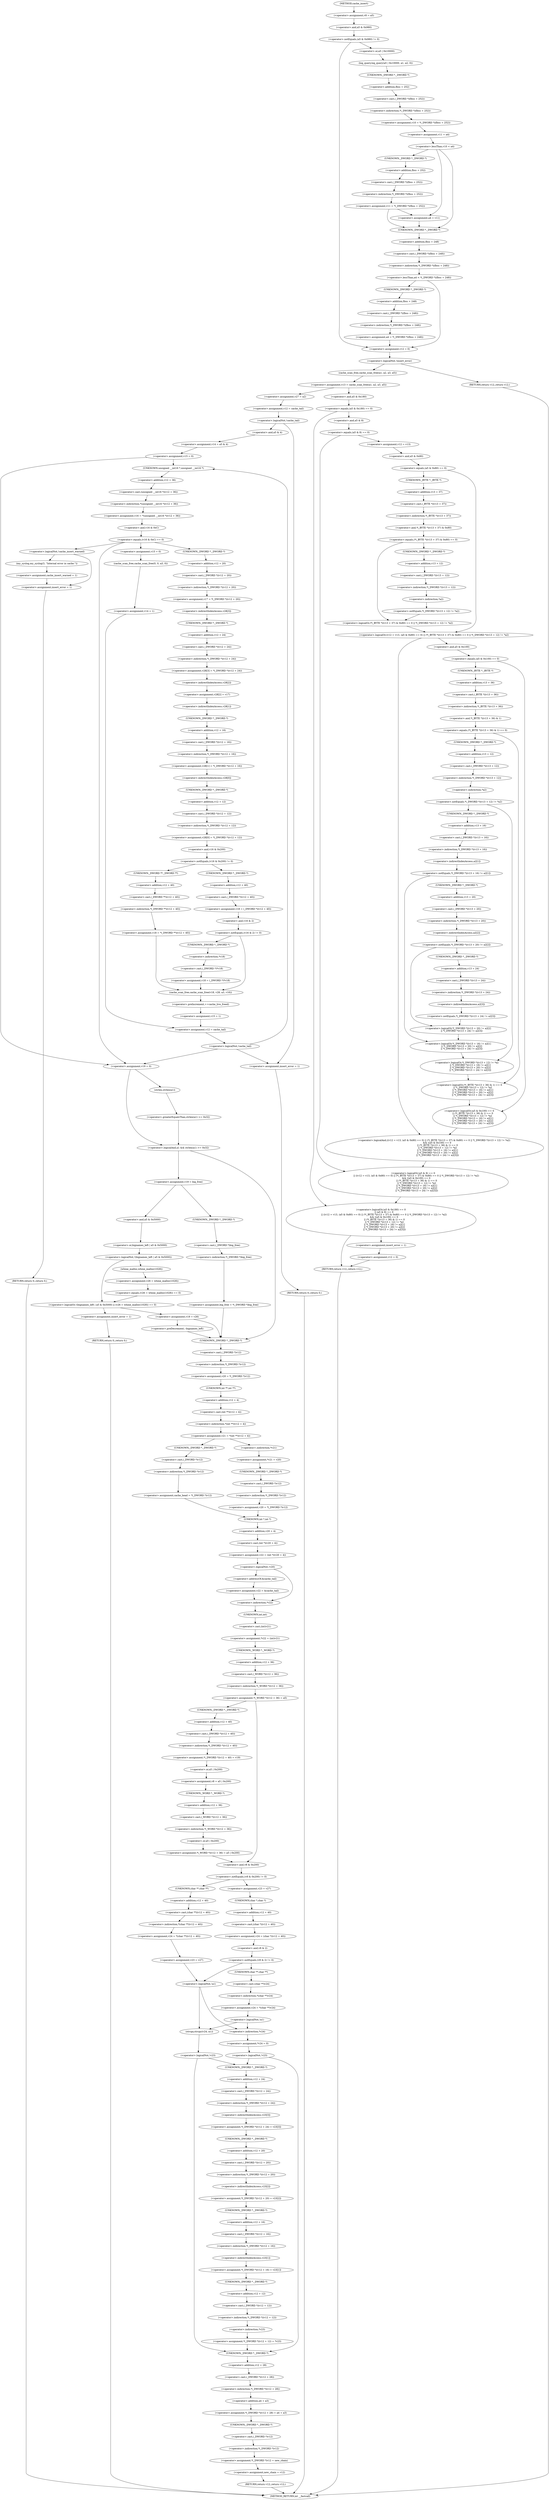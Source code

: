digraph cache_insert {  
"1000146" [label = "(<operator>.assignment,v8 = a5)" ]
"1000150" [label = "(<operator>.notEquals,(a5 & 0x980) != 0)" ]
"1000151" [label = "(<operator>.and,a5 & 0x980)" ]
"1000156" [label = "(log_query,log_query(a5 | 0x10000, a1, a2, 0))" ]
"1000157" [label = "(<operator>.or,a5 | 0x10000)" ]
"1000163" [label = "(<operator>.assignment,v10 = *(_DWORD *)(fbss + 252))" ]
"1000165" [label = "(<operator>.indirection,*(_DWORD *)(fbss + 252))" ]
"1000166" [label = "(<operator>.cast,(_DWORD *)(fbss + 252))" ]
"1000167" [label = "(UNKNOWN,_DWORD *,_DWORD *)" ]
"1000168" [label = "(<operator>.addition,fbss + 252)" ]
"1000171" [label = "(<operator>.assignment,v11 = a4)" ]
"1000175" [label = "(<operator>.lessThan,v10 < a4)" ]
"1000178" [label = "(<operator>.assignment,v11 = *(_DWORD *)(fbss + 252))" ]
"1000180" [label = "(<operator>.indirection,*(_DWORD *)(fbss + 252))" ]
"1000181" [label = "(<operator>.cast,(_DWORD *)(fbss + 252))" ]
"1000182" [label = "(UNKNOWN,_DWORD *,_DWORD *)" ]
"1000183" [label = "(<operator>.addition,fbss + 252)" ]
"1000188" [label = "(<operator>.assignment,a4 = v11)" ]
"1000192" [label = "(<operator>.lessThan,a4 < *(_DWORD *)(fbss + 248))" ]
"1000194" [label = "(<operator>.indirection,*(_DWORD *)(fbss + 248))" ]
"1000195" [label = "(<operator>.cast,(_DWORD *)(fbss + 248))" ]
"1000196" [label = "(UNKNOWN,_DWORD *,_DWORD *)" ]
"1000197" [label = "(<operator>.addition,fbss + 248)" ]
"1000200" [label = "(<operator>.assignment,a4 = *(_DWORD *)(fbss + 248))" ]
"1000202" [label = "(<operator>.indirection,*(_DWORD *)(fbss + 248))" ]
"1000203" [label = "(<operator>.cast,(_DWORD *)(fbss + 248))" ]
"1000204" [label = "(UNKNOWN,_DWORD *,_DWORD *)" ]
"1000205" [label = "(<operator>.addition,fbss + 248)" ]
"1000208" [label = "(<operator>.assignment,v12 = 0)" ]
"1000212" [label = "(<operator>.logicalNot,!insert_error)" ]
"1000215" [label = "(<operator>.assignment,v13 = cache_scan_free(a1, a2, a3, a5))" ]
"1000217" [label = "(cache_scan_free,cache_scan_free(a1, a2, a3, a5))" ]
"1000226" [label = "(<operator>.logicalOr,(a5 & 0x180) == 0\n        || (a5 & 8) == 0\n        || ((v12 = v13, (a5 & 0x80) == 0) || (*(_BYTE *)(v13 + 37) & 0x80) == 0 || *(_DWORD *)(v13 + 12) != *a2)\n        && ((a5 & 0x100) == 0\n         || (*(_BYTE *)(v13 + 36) & 1) == 0\n         || *(_DWORD *)(v13 + 12) != *a2\n         || *(_DWORD *)(v13 + 16) != a2[1]\n         || *(_DWORD *)(v13 + 20) != a2[2]\n         || *(_DWORD *)(v13 + 24) != a2[3]))" ]
"1000227" [label = "(<operator>.equals,(a5 & 0x180) == 0)" ]
"1000228" [label = "(<operator>.and,a5 & 0x180)" ]
"1000232" [label = "(<operator>.logicalOr,(a5 & 8) == 0\n        || ((v12 = v13, (a5 & 0x80) == 0) || (*(_BYTE *)(v13 + 37) & 0x80) == 0 || *(_DWORD *)(v13 + 12) != *a2)\n        && ((a5 & 0x100) == 0\n         || (*(_BYTE *)(v13 + 36) & 1) == 0\n         || *(_DWORD *)(v13 + 12) != *a2\n         || *(_DWORD *)(v13 + 16) != a2[1]\n         || *(_DWORD *)(v13 + 20) != a2[2]\n         || *(_DWORD *)(v13 + 24) != a2[3]))" ]
"1000233" [label = "(<operator>.equals,(a5 & 8) == 0)" ]
"1000234" [label = "(<operator>.and,a5 & 8)" ]
"1000238" [label = "(<operator>.logicalAnd,((v12 = v13, (a5 & 0x80) == 0) || (*(_BYTE *)(v13 + 37) & 0x80) == 0 || *(_DWORD *)(v13 + 12) != *a2)\n        && ((a5 & 0x100) == 0\n         || (*(_BYTE *)(v13 + 36) & 1) == 0\n         || *(_DWORD *)(v13 + 12) != *a2\n         || *(_DWORD *)(v13 + 16) != a2[1]\n         || *(_DWORD *)(v13 + 20) != a2[2]\n         || *(_DWORD *)(v13 + 24) != a2[3]))" ]
"1000239" [label = "(<operator>.logicalOr,(v12 = v13, (a5 & 0x80) == 0) || (*(_BYTE *)(v13 + 37) & 0x80) == 0 || *(_DWORD *)(v13 + 12) != *a2)" ]
"1000241" [label = "(<operator>.assignment,v12 = v13)" ]
"1000244" [label = "(<operator>.equals,(a5 & 0x80) == 0)" ]
"1000245" [label = "(<operator>.and,a5 & 0x80)" ]
"1000249" [label = "(<operator>.logicalOr,(*(_BYTE *)(v13 + 37) & 0x80) == 0 || *(_DWORD *)(v13 + 12) != *a2)" ]
"1000250" [label = "(<operator>.equals,(*(_BYTE *)(v13 + 37) & 0x80) == 0)" ]
"1000251" [label = "(<operator>.and,*(_BYTE *)(v13 + 37) & 0x80)" ]
"1000252" [label = "(<operator>.indirection,*(_BYTE *)(v13 + 37))" ]
"1000253" [label = "(<operator>.cast,(_BYTE *)(v13 + 37))" ]
"1000254" [label = "(UNKNOWN,_BYTE *,_BYTE *)" ]
"1000255" [label = "(<operator>.addition,v13 + 37)" ]
"1000260" [label = "(<operator>.notEquals,*(_DWORD *)(v13 + 12) != *a2)" ]
"1000261" [label = "(<operator>.indirection,*(_DWORD *)(v13 + 12))" ]
"1000262" [label = "(<operator>.cast,(_DWORD *)(v13 + 12))" ]
"1000263" [label = "(UNKNOWN,_DWORD *,_DWORD *)" ]
"1000264" [label = "(<operator>.addition,v13 + 12)" ]
"1000267" [label = "(<operator>.indirection,*a2)" ]
"1000269" [label = "(<operator>.logicalOr,(a5 & 0x100) == 0\n         || (*(_BYTE *)(v13 + 36) & 1) == 0\n         || *(_DWORD *)(v13 + 12) != *a2\n         || *(_DWORD *)(v13 + 16) != a2[1]\n         || *(_DWORD *)(v13 + 20) != a2[2]\n         || *(_DWORD *)(v13 + 24) != a2[3])" ]
"1000270" [label = "(<operator>.equals,(a5 & 0x100) == 0)" ]
"1000271" [label = "(<operator>.and,a5 & 0x100)" ]
"1000275" [label = "(<operator>.logicalOr,(*(_BYTE *)(v13 + 36) & 1) == 0\n         || *(_DWORD *)(v13 + 12) != *a2\n         || *(_DWORD *)(v13 + 16) != a2[1]\n         || *(_DWORD *)(v13 + 20) != a2[2]\n         || *(_DWORD *)(v13 + 24) != a2[3])" ]
"1000276" [label = "(<operator>.equals,(*(_BYTE *)(v13 + 36) & 1) == 0)" ]
"1000277" [label = "(<operator>.and,*(_BYTE *)(v13 + 36) & 1)" ]
"1000278" [label = "(<operator>.indirection,*(_BYTE *)(v13 + 36))" ]
"1000279" [label = "(<operator>.cast,(_BYTE *)(v13 + 36))" ]
"1000280" [label = "(UNKNOWN,_BYTE *,_BYTE *)" ]
"1000281" [label = "(<operator>.addition,v13 + 36)" ]
"1000286" [label = "(<operator>.logicalOr,*(_DWORD *)(v13 + 12) != *a2\n         || *(_DWORD *)(v13 + 16) != a2[1]\n         || *(_DWORD *)(v13 + 20) != a2[2]\n         || *(_DWORD *)(v13 + 24) != a2[3])" ]
"1000287" [label = "(<operator>.notEquals,*(_DWORD *)(v13 + 12) != *a2)" ]
"1000288" [label = "(<operator>.indirection,*(_DWORD *)(v13 + 12))" ]
"1000289" [label = "(<operator>.cast,(_DWORD *)(v13 + 12))" ]
"1000290" [label = "(UNKNOWN,_DWORD *,_DWORD *)" ]
"1000291" [label = "(<operator>.addition,v13 + 12)" ]
"1000294" [label = "(<operator>.indirection,*a2)" ]
"1000296" [label = "(<operator>.logicalOr,*(_DWORD *)(v13 + 16) != a2[1]\n         || *(_DWORD *)(v13 + 20) != a2[2]\n         || *(_DWORD *)(v13 + 24) != a2[3])" ]
"1000297" [label = "(<operator>.notEquals,*(_DWORD *)(v13 + 16) != a2[1])" ]
"1000298" [label = "(<operator>.indirection,*(_DWORD *)(v13 + 16))" ]
"1000299" [label = "(<operator>.cast,(_DWORD *)(v13 + 16))" ]
"1000300" [label = "(UNKNOWN,_DWORD *,_DWORD *)" ]
"1000301" [label = "(<operator>.addition,v13 + 16)" ]
"1000304" [label = "(<operator>.indirectIndexAccess,a2[1])" ]
"1000307" [label = "(<operator>.logicalOr,*(_DWORD *)(v13 + 20) != a2[2]\n         || *(_DWORD *)(v13 + 24) != a2[3])" ]
"1000308" [label = "(<operator>.notEquals,*(_DWORD *)(v13 + 20) != a2[2])" ]
"1000309" [label = "(<operator>.indirection,*(_DWORD *)(v13 + 20))" ]
"1000310" [label = "(<operator>.cast,(_DWORD *)(v13 + 20))" ]
"1000311" [label = "(UNKNOWN,_DWORD *,_DWORD *)" ]
"1000312" [label = "(<operator>.addition,v13 + 20)" ]
"1000315" [label = "(<operator>.indirectIndexAccess,a2[2])" ]
"1000318" [label = "(<operator>.notEquals,*(_DWORD *)(v13 + 24) != a2[3])" ]
"1000319" [label = "(<operator>.indirection,*(_DWORD *)(v13 + 24))" ]
"1000320" [label = "(<operator>.cast,(_DWORD *)(v13 + 24))" ]
"1000321" [label = "(UNKNOWN,_DWORD *,_DWORD *)" ]
"1000322" [label = "(<operator>.addition,v13 + 24)" ]
"1000325" [label = "(<operator>.indirectIndexAccess,a2[3])" ]
"1000329" [label = "(<operator>.assignment,insert_error = 1)" ]
"1000332" [label = "(<operator>.assignment,v12 = 0)" ]
"1000335" [label = "(RETURN,return v12;,return v12;)" ]
"1000337" [label = "(<operator>.assignment,v27 = a2)" ]
"1000340" [label = "(<operator>.assignment,v12 = cache_tail)" ]
"1000344" [label = "(<operator>.logicalNot,!cache_tail)" ]
"1000348" [label = "(<operator>.assignment,insert_error = 1)" ]
"1000351" [label = "(RETURN,return 0;,return 0;)" ]
"1000353" [label = "(<operator>.assignment,v14 = a5 & 4)" ]
"1000355" [label = "(<operator>.and,a5 & 4)" ]
"1000358" [label = "(<operator>.assignment,v15 = 0)" ]
"1000364" [label = "(<operator>.assignment,v16 = *(unsigned __int16 *)(v12 + 36))" ]
"1000366" [label = "(<operator>.indirection,*(unsigned __int16 *)(v12 + 36))" ]
"1000367" [label = "(<operator>.cast,(unsigned __int16 *)(v12 + 36))" ]
"1000368" [label = "(UNKNOWN,unsigned __int16 *,unsigned __int16 *)" ]
"1000369" [label = "(<operator>.addition,v12 + 36)" ]
"1000373" [label = "(<operator>.equals,(v16 & 0xC) == 0)" ]
"1000374" [label = "(<operator>.and,v16 & 0xC)" ]
"1000383" [label = "(<operator>.logicalNot,!cache_insert_warned)" ]
"1000386" [label = "(my_syslog,my_syslog(3, \"Internal error in cache.\"))" ]
"1000389" [label = "(<operator>.assignment,cache_insert_warned = 1)" ]
"1000392" [label = "(<operator>.assignment,insert_error = 1)" ]
"1000395" [label = "(RETURN,return 0;,return 0;)" ]
"1000400" [label = "(<operator>.assignment,v17 = *(_DWORD *)(v12 + 20))" ]
"1000402" [label = "(<operator>.indirection,*(_DWORD *)(v12 + 20))" ]
"1000403" [label = "(<operator>.cast,(_DWORD *)(v12 + 20))" ]
"1000404" [label = "(UNKNOWN,_DWORD *,_DWORD *)" ]
"1000405" [label = "(<operator>.addition,v12 + 20)" ]
"1000408" [label = "(<operator>.assignment,v28[3] = *(_DWORD *)(v12 + 24))" ]
"1000409" [label = "(<operator>.indirectIndexAccess,v28[3])" ]
"1000412" [label = "(<operator>.indirection,*(_DWORD *)(v12 + 24))" ]
"1000413" [label = "(<operator>.cast,(_DWORD *)(v12 + 24))" ]
"1000414" [label = "(UNKNOWN,_DWORD *,_DWORD *)" ]
"1000415" [label = "(<operator>.addition,v12 + 24)" ]
"1000418" [label = "(<operator>.assignment,v28[2] = v17)" ]
"1000419" [label = "(<operator>.indirectIndexAccess,v28[2])" ]
"1000423" [label = "(<operator>.assignment,v28[1] = *(_DWORD *)(v12 + 16))" ]
"1000424" [label = "(<operator>.indirectIndexAccess,v28[1])" ]
"1000427" [label = "(<operator>.indirection,*(_DWORD *)(v12 + 16))" ]
"1000428" [label = "(<operator>.cast,(_DWORD *)(v12 + 16))" ]
"1000429" [label = "(UNKNOWN,_DWORD *,_DWORD *)" ]
"1000430" [label = "(<operator>.addition,v12 + 16)" ]
"1000433" [label = "(<operator>.assignment,v28[0] = *(_DWORD *)(v12 + 12))" ]
"1000434" [label = "(<operator>.indirectIndexAccess,v28[0])" ]
"1000437" [label = "(<operator>.indirection,*(_DWORD *)(v12 + 12))" ]
"1000438" [label = "(<operator>.cast,(_DWORD *)(v12 + 12))" ]
"1000439" [label = "(UNKNOWN,_DWORD *,_DWORD *)" ]
"1000440" [label = "(<operator>.addition,v12 + 12)" ]
"1000444" [label = "(<operator>.notEquals,(v16 & 0x200) != 0)" ]
"1000445" [label = "(<operator>.and,v16 & 0x200)" ]
"1000450" [label = "(<operator>.assignment,v18 = *(_DWORD **)(v12 + 40))" ]
"1000452" [label = "(<operator>.indirection,*(_DWORD **)(v12 + 40))" ]
"1000453" [label = "(<operator>.cast,(_DWORD **)(v12 + 40))" ]
"1000454" [label = "(UNKNOWN,_DWORD **,_DWORD **)" ]
"1000455" [label = "(<operator>.addition,v12 + 40)" ]
"1000460" [label = "(<operator>.assignment,v18 = (_DWORD *)(v12 + 40))" ]
"1000462" [label = "(<operator>.cast,(_DWORD *)(v12 + 40))" ]
"1000463" [label = "(UNKNOWN,_DWORD *,_DWORD *)" ]
"1000464" [label = "(<operator>.addition,v12 + 40)" ]
"1000468" [label = "(<operator>.notEquals,(v16 & 2) != 0)" ]
"1000469" [label = "(<operator>.and,v16 & 2)" ]
"1000473" [label = "(<operator>.assignment,v18 = (_DWORD *)*v18)" ]
"1000475" [label = "(<operator>.cast,(_DWORD *)*v18)" ]
"1000476" [label = "(UNKNOWN,_DWORD *,_DWORD *)" ]
"1000477" [label = "(<operator>.indirection,*v18)" ]
"1000479" [label = "(cache_scan_free,cache_scan_free(v18, v28, a3, v16))" ]
"1000484" [label = "(<operator>.preIncrement,++cache_live_freed)" ]
"1000486" [label = "(<operator>.assignment,v15 = 1)" ]
"1000491" [label = "(<operator>.assignment,v15 = 0)" ]
"1000494" [label = "(cache_scan_free,cache_scan_free(0, 0, a3, 0))" ]
"1000499" [label = "(<operator>.assignment,v14 = 1)" ]
"1000502" [label = "(<operator>.assignment,v12 = cache_tail)" ]
"1000506" [label = "(<operator>.logicalNot,!cache_tail)" ]
"1000509" [label = "(<operator>.assignment,v19 = 0)" ]
"1000513" [label = "(<operator>.logicalAnd,a1 && strlen(a1) >= 0x32)" ]
"1000515" [label = "(<operator>.greaterEqualsThan,strlen(a1) >= 0x32)" ]
"1000516" [label = "(strlen,strlen(a1))" ]
"1000520" [label = "(<operator>.assignment,v19 = big_free)" ]
"1000526" [label = "(<operator>.assignment,big_free = *(_DWORD *)big_free)" ]
"1000528" [label = "(<operator>.indirection,*(_DWORD *)big_free)" ]
"1000529" [label = "(<operator>.cast,(_DWORD *)big_free)" ]
"1000530" [label = "(UNKNOWN,_DWORD *,_DWORD *)" ]
"1000535" [label = "(<operator>.logicalOr,!(bignames_left | a5 & 0x5000) || (v26 = whine_malloc(1028)) == 0)" ]
"1000536" [label = "(<operator>.logicalNot,!(bignames_left | a5 & 0x5000))" ]
"1000537" [label = "(<operator>.or,bignames_left | a5 & 0x5000)" ]
"1000539" [label = "(<operator>.and,a5 & 0x5000)" ]
"1000542" [label = "(<operator>.equals,(v26 = whine_malloc(1028)) == 0)" ]
"1000543" [label = "(<operator>.assignment,v26 = whine_malloc(1028))" ]
"1000545" [label = "(whine_malloc,whine_malloc(1028))" ]
"1000549" [label = "(<operator>.assignment,insert_error = 1)" ]
"1000552" [label = "(RETURN,return 0;,return 0;)" ]
"1000554" [label = "(<operator>.assignment,v19 = v26)" ]
"1000559" [label = "(<operator>.preDecrement,--bignames_left)" ]
"1000561" [label = "(<operator>.assignment,v20 = *(_DWORD *)v12)" ]
"1000563" [label = "(<operator>.indirection,*(_DWORD *)v12)" ]
"1000564" [label = "(<operator>.cast,(_DWORD *)v12)" ]
"1000565" [label = "(UNKNOWN,_DWORD *,_DWORD *)" ]
"1000567" [label = "(<operator>.assignment,v21 = *(int **)(v12 + 4))" ]
"1000569" [label = "(<operator>.indirection,*(int **)(v12 + 4))" ]
"1000570" [label = "(<operator>.cast,(int **)(v12 + 4))" ]
"1000571" [label = "(UNKNOWN,int **,int **)" ]
"1000572" [label = "(<operator>.addition,v12 + 4)" ]
"1000578" [label = "(<operator>.assignment,*v21 = v20)" ]
"1000579" [label = "(<operator>.indirection,*v21)" ]
"1000582" [label = "(<operator>.assignment,v20 = *(_DWORD *)v12)" ]
"1000584" [label = "(<operator>.indirection,*(_DWORD *)v12)" ]
"1000585" [label = "(<operator>.cast,(_DWORD *)v12)" ]
"1000586" [label = "(UNKNOWN,_DWORD *,_DWORD *)" ]
"1000590" [label = "(<operator>.assignment,cache_head = *(_DWORD *)v12)" ]
"1000592" [label = "(<operator>.indirection,*(_DWORD *)v12)" ]
"1000593" [label = "(<operator>.cast,(_DWORD *)v12)" ]
"1000594" [label = "(UNKNOWN,_DWORD *,_DWORD *)" ]
"1000596" [label = "(<operator>.assignment,v22 = (int *)(v20 + 4))" ]
"1000598" [label = "(<operator>.cast,(int *)(v20 + 4))" ]
"1000599" [label = "(UNKNOWN,int *,int *)" ]
"1000600" [label = "(<operator>.addition,v20 + 4)" ]
"1000604" [label = "(<operator>.logicalNot,!v20)" ]
"1000606" [label = "(<operator>.assignment,v22 = &cache_tail)" ]
"1000608" [label = "(<operator>.addressOf,&cache_tail)" ]
"1000610" [label = "(<operator>.assignment,*v22 = (int)v21)" ]
"1000611" [label = "(<operator>.indirection,*v22)" ]
"1000613" [label = "(<operator>.cast,(int)v21)" ]
"1000614" [label = "(UNKNOWN,int,int)" ]
"1000616" [label = "(<operator>.assignment,*(_WORD *)(v12 + 36) = a5)" ]
"1000617" [label = "(<operator>.indirection,*(_WORD *)(v12 + 36))" ]
"1000618" [label = "(<operator>.cast,(_WORD *)(v12 + 36))" ]
"1000619" [label = "(UNKNOWN,_WORD *,_WORD *)" ]
"1000620" [label = "(<operator>.addition,v12 + 36)" ]
"1000627" [label = "(<operator>.assignment,*(_DWORD *)(v12 + 40) = v19)" ]
"1000628" [label = "(<operator>.indirection,*(_DWORD *)(v12 + 40))" ]
"1000629" [label = "(<operator>.cast,(_DWORD *)(v12 + 40))" ]
"1000630" [label = "(UNKNOWN,_DWORD *,_DWORD *)" ]
"1000631" [label = "(<operator>.addition,v12 + 40)" ]
"1000635" [label = "(<operator>.assignment,v8 = a5 | 0x200)" ]
"1000637" [label = "(<operator>.or,a5 | 0x200)" ]
"1000640" [label = "(<operator>.assignment,*(_WORD *)(v12 + 36) = a5 | 0x200)" ]
"1000641" [label = "(<operator>.indirection,*(_WORD *)(v12 + 36))" ]
"1000642" [label = "(<operator>.cast,(_WORD *)(v12 + 36))" ]
"1000643" [label = "(UNKNOWN,_WORD *,_WORD *)" ]
"1000644" [label = "(<operator>.addition,v12 + 36)" ]
"1000647" [label = "(<operator>.or,a5 | 0x200)" ]
"1000651" [label = "(<operator>.notEquals,(v8 & 0x200) != 0)" ]
"1000652" [label = "(<operator>.and,v8 & 0x200)" ]
"1000657" [label = "(<operator>.assignment,v24 = *(char **)(v12 + 40))" ]
"1000659" [label = "(<operator>.indirection,*(char **)(v12 + 40))" ]
"1000660" [label = "(<operator>.cast,(char **)(v12 + 40))" ]
"1000661" [label = "(UNKNOWN,char **,char **)" ]
"1000662" [label = "(<operator>.addition,v12 + 40)" ]
"1000665" [label = "(<operator>.assignment,v23 = v27)" ]
"1000670" [label = "(<operator>.assignment,v23 = v27)" ]
"1000673" [label = "(<operator>.assignment,v24 = (char *)(v12 + 40))" ]
"1000675" [label = "(<operator>.cast,(char *)(v12 + 40))" ]
"1000676" [label = "(UNKNOWN,char *,char *)" ]
"1000677" [label = "(<operator>.addition,v12 + 40)" ]
"1000681" [label = "(<operator>.notEquals,(v8 & 2) != 0)" ]
"1000682" [label = "(<operator>.and,v8 & 2)" ]
"1000687" [label = "(<operator>.assignment,v24 = *(char **)v24)" ]
"1000689" [label = "(<operator>.indirection,*(char **)v24)" ]
"1000690" [label = "(<operator>.cast,(char **)v24)" ]
"1000691" [label = "(UNKNOWN,char **,char **)" ]
"1000694" [label = "(<operator>.logicalNot,!a1)" ]
"1000698" [label = "(<operator>.assignment,*v24 = 0)" ]
"1000699" [label = "(<operator>.indirection,*v24)" ]
"1000703" [label = "(<operator>.logicalNot,!v23)" ]
"1000707" [label = "(<operator>.assignment,*(_DWORD *)(v12 + 28) = a4 + a3)" ]
"1000708" [label = "(<operator>.indirection,*(_DWORD *)(v12 + 28))" ]
"1000709" [label = "(<operator>.cast,(_DWORD *)(v12 + 28))" ]
"1000710" [label = "(UNKNOWN,_DWORD *,_DWORD *)" ]
"1000711" [label = "(<operator>.addition,v12 + 28)" ]
"1000714" [label = "(<operator>.addition,a4 + a3)" ]
"1000717" [label = "(<operator>.assignment,*(_DWORD *)v12 = new_chain)" ]
"1000718" [label = "(<operator>.indirection,*(_DWORD *)v12)" ]
"1000719" [label = "(<operator>.cast,(_DWORD *)v12)" ]
"1000720" [label = "(UNKNOWN,_DWORD *,_DWORD *)" ]
"1000723" [label = "(<operator>.assignment,new_chain = v12)" ]
"1000726" [label = "(RETURN,return v12;,return v12;)" ]
"1000729" [label = "(<operator>.assignment,*(_DWORD *)(v12 + 24) = v23[3])" ]
"1000730" [label = "(<operator>.indirection,*(_DWORD *)(v12 + 24))" ]
"1000731" [label = "(<operator>.cast,(_DWORD *)(v12 + 24))" ]
"1000732" [label = "(UNKNOWN,_DWORD *,_DWORD *)" ]
"1000733" [label = "(<operator>.addition,v12 + 24)" ]
"1000736" [label = "(<operator>.indirectIndexAccess,v23[3])" ]
"1000739" [label = "(<operator>.assignment,*(_DWORD *)(v12 + 20) = v23[2])" ]
"1000740" [label = "(<operator>.indirection,*(_DWORD *)(v12 + 20))" ]
"1000741" [label = "(<operator>.cast,(_DWORD *)(v12 + 20))" ]
"1000742" [label = "(UNKNOWN,_DWORD *,_DWORD *)" ]
"1000743" [label = "(<operator>.addition,v12 + 20)" ]
"1000746" [label = "(<operator>.indirectIndexAccess,v23[2])" ]
"1000749" [label = "(<operator>.assignment,*(_DWORD *)(v12 + 16) = v23[1])" ]
"1000750" [label = "(<operator>.indirection,*(_DWORD *)(v12 + 16))" ]
"1000751" [label = "(<operator>.cast,(_DWORD *)(v12 + 16))" ]
"1000752" [label = "(UNKNOWN,_DWORD *,_DWORD *)" ]
"1000753" [label = "(<operator>.addition,v12 + 16)" ]
"1000756" [label = "(<operator>.indirectIndexAccess,v23[1])" ]
"1000759" [label = "(<operator>.assignment,*(_DWORD *)(v12 + 12) = *v23)" ]
"1000760" [label = "(<operator>.indirection,*(_DWORD *)(v12 + 12))" ]
"1000761" [label = "(<operator>.cast,(_DWORD *)(v12 + 12))" ]
"1000762" [label = "(UNKNOWN,_DWORD *,_DWORD *)" ]
"1000763" [label = "(<operator>.addition,v12 + 12)" ]
"1000766" [label = "(<operator>.indirection,*v23)" ]
"1000770" [label = "(strcpy,strcpy(v24, a1))" ]
"1000774" [label = "(<operator>.logicalNot,!v23)" ]
"1000779" [label = "(<operator>.logicalNot,!a1)" ]
"1000783" [label = "(RETURN,return v12;,return v12;)" ]
"1000120" [label = "(METHOD,cache_insert)" ]
"1000785" [label = "(METHOD_RETURN,int __fastcall)" ]
  "1000146" -> "1000151" 
  "1000150" -> "1000157" 
  "1000150" -> "1000208" 
  "1000151" -> "1000150" 
  "1000156" -> "1000167" 
  "1000157" -> "1000156" 
  "1000163" -> "1000171" 
  "1000165" -> "1000163" 
  "1000166" -> "1000165" 
  "1000167" -> "1000168" 
  "1000168" -> "1000166" 
  "1000171" -> "1000175" 
  "1000175" -> "1000182" 
  "1000175" -> "1000188" 
  "1000175" -> "1000196" 
  "1000178" -> "1000188" 
  "1000178" -> "1000196" 
  "1000180" -> "1000178" 
  "1000181" -> "1000180" 
  "1000182" -> "1000183" 
  "1000183" -> "1000181" 
  "1000188" -> "1000196" 
  "1000192" -> "1000204" 
  "1000192" -> "1000208" 
  "1000194" -> "1000192" 
  "1000195" -> "1000194" 
  "1000196" -> "1000197" 
  "1000197" -> "1000195" 
  "1000200" -> "1000208" 
  "1000202" -> "1000200" 
  "1000203" -> "1000202" 
  "1000204" -> "1000205" 
  "1000205" -> "1000203" 
  "1000208" -> "1000212" 
  "1000212" -> "1000217" 
  "1000212" -> "1000783" 
  "1000215" -> "1000228" 
  "1000215" -> "1000337" 
  "1000217" -> "1000215" 
  "1000226" -> "1000329" 
  "1000226" -> "1000335" 
  "1000227" -> "1000226" 
  "1000227" -> "1000234" 
  "1000228" -> "1000227" 
  "1000232" -> "1000226" 
  "1000233" -> "1000232" 
  "1000233" -> "1000241" 
  "1000234" -> "1000233" 
  "1000238" -> "1000232" 
  "1000239" -> "1000238" 
  "1000239" -> "1000271" 
  "1000241" -> "1000245" 
  "1000244" -> "1000254" 
  "1000244" -> "1000239" 
  "1000245" -> "1000244" 
  "1000249" -> "1000239" 
  "1000250" -> "1000263" 
  "1000250" -> "1000249" 
  "1000251" -> "1000250" 
  "1000252" -> "1000251" 
  "1000253" -> "1000252" 
  "1000254" -> "1000255" 
  "1000255" -> "1000253" 
  "1000260" -> "1000249" 
  "1000261" -> "1000267" 
  "1000262" -> "1000261" 
  "1000263" -> "1000264" 
  "1000264" -> "1000262" 
  "1000267" -> "1000260" 
  "1000269" -> "1000238" 
  "1000270" -> "1000280" 
  "1000270" -> "1000269" 
  "1000271" -> "1000270" 
  "1000275" -> "1000269" 
  "1000276" -> "1000290" 
  "1000276" -> "1000275" 
  "1000277" -> "1000276" 
  "1000278" -> "1000277" 
  "1000279" -> "1000278" 
  "1000280" -> "1000281" 
  "1000281" -> "1000279" 
  "1000286" -> "1000275" 
  "1000287" -> "1000300" 
  "1000287" -> "1000286" 
  "1000288" -> "1000294" 
  "1000289" -> "1000288" 
  "1000290" -> "1000291" 
  "1000291" -> "1000289" 
  "1000294" -> "1000287" 
  "1000296" -> "1000286" 
  "1000297" -> "1000311" 
  "1000297" -> "1000296" 
  "1000298" -> "1000304" 
  "1000299" -> "1000298" 
  "1000300" -> "1000301" 
  "1000301" -> "1000299" 
  "1000304" -> "1000297" 
  "1000307" -> "1000296" 
  "1000308" -> "1000321" 
  "1000308" -> "1000307" 
  "1000309" -> "1000315" 
  "1000310" -> "1000309" 
  "1000311" -> "1000312" 
  "1000312" -> "1000310" 
  "1000315" -> "1000308" 
  "1000318" -> "1000307" 
  "1000319" -> "1000325" 
  "1000320" -> "1000319" 
  "1000321" -> "1000322" 
  "1000322" -> "1000320" 
  "1000325" -> "1000318" 
  "1000329" -> "1000332" 
  "1000332" -> "1000335" 
  "1000335" -> "1000785" 
  "1000337" -> "1000340" 
  "1000340" -> "1000344" 
  "1000344" -> "1000348" 
  "1000344" -> "1000355" 
  "1000348" -> "1000351" 
  "1000351" -> "1000785" 
  "1000353" -> "1000358" 
  "1000355" -> "1000353" 
  "1000358" -> "1000368" 
  "1000358" -> "1000509" 
  "1000364" -> "1000374" 
  "1000366" -> "1000364" 
  "1000367" -> "1000366" 
  "1000368" -> "1000369" 
  "1000369" -> "1000367" 
  "1000373" -> "1000509" 
  "1000373" -> "1000383" 
  "1000373" -> "1000404" 
  "1000373" -> "1000491" 
  "1000374" -> "1000373" 
  "1000383" -> "1000386" 
  "1000383" -> "1000392" 
  "1000386" -> "1000389" 
  "1000389" -> "1000392" 
  "1000392" -> "1000395" 
  "1000395" -> "1000785" 
  "1000400" -> "1000409" 
  "1000402" -> "1000400" 
  "1000403" -> "1000402" 
  "1000404" -> "1000405" 
  "1000405" -> "1000403" 
  "1000408" -> "1000419" 
  "1000409" -> "1000414" 
  "1000412" -> "1000408" 
  "1000413" -> "1000412" 
  "1000414" -> "1000415" 
  "1000415" -> "1000413" 
  "1000418" -> "1000424" 
  "1000419" -> "1000418" 
  "1000423" -> "1000434" 
  "1000424" -> "1000429" 
  "1000427" -> "1000423" 
  "1000428" -> "1000427" 
  "1000429" -> "1000430" 
  "1000430" -> "1000428" 
  "1000433" -> "1000445" 
  "1000434" -> "1000439" 
  "1000437" -> "1000433" 
  "1000438" -> "1000437" 
  "1000439" -> "1000440" 
  "1000440" -> "1000438" 
  "1000444" -> "1000454" 
  "1000444" -> "1000463" 
  "1000445" -> "1000444" 
  "1000450" -> "1000479" 
  "1000452" -> "1000450" 
  "1000453" -> "1000452" 
  "1000454" -> "1000455" 
  "1000455" -> "1000453" 
  "1000460" -> "1000469" 
  "1000462" -> "1000460" 
  "1000463" -> "1000464" 
  "1000464" -> "1000462" 
  "1000468" -> "1000476" 
  "1000468" -> "1000479" 
  "1000469" -> "1000468" 
  "1000473" -> "1000479" 
  "1000475" -> "1000473" 
  "1000476" -> "1000477" 
  "1000477" -> "1000475" 
  "1000479" -> "1000484" 
  "1000484" -> "1000486" 
  "1000486" -> "1000502" 
  "1000491" -> "1000494" 
  "1000494" -> "1000499" 
  "1000499" -> "1000502" 
  "1000502" -> "1000506" 
  "1000506" -> "1000368" 
  "1000506" -> "1000509" 
  "1000506" -> "1000348" 
  "1000509" -> "1000513" 
  "1000509" -> "1000516" 
  "1000513" -> "1000520" 
  "1000513" -> "1000565" 
  "1000515" -> "1000513" 
  "1000516" -> "1000515" 
  "1000520" -> "1000530" 
  "1000520" -> "1000539" 
  "1000526" -> "1000565" 
  "1000528" -> "1000526" 
  "1000529" -> "1000528" 
  "1000530" -> "1000529" 
  "1000535" -> "1000549" 
  "1000535" -> "1000554" 
  "1000536" -> "1000535" 
  "1000536" -> "1000545" 
  "1000537" -> "1000536" 
  "1000539" -> "1000537" 
  "1000542" -> "1000535" 
  "1000543" -> "1000542" 
  "1000545" -> "1000543" 
  "1000549" -> "1000552" 
  "1000552" -> "1000785" 
  "1000554" -> "1000559" 
  "1000554" -> "1000565" 
  "1000559" -> "1000565" 
  "1000561" -> "1000571" 
  "1000563" -> "1000561" 
  "1000564" -> "1000563" 
  "1000565" -> "1000564" 
  "1000567" -> "1000579" 
  "1000567" -> "1000594" 
  "1000569" -> "1000567" 
  "1000570" -> "1000569" 
  "1000571" -> "1000572" 
  "1000572" -> "1000570" 
  "1000578" -> "1000586" 
  "1000579" -> "1000578" 
  "1000582" -> "1000599" 
  "1000584" -> "1000582" 
  "1000585" -> "1000584" 
  "1000586" -> "1000585" 
  "1000590" -> "1000599" 
  "1000592" -> "1000590" 
  "1000593" -> "1000592" 
  "1000594" -> "1000593" 
  "1000596" -> "1000604" 
  "1000598" -> "1000596" 
  "1000599" -> "1000600" 
  "1000600" -> "1000598" 
  "1000604" -> "1000608" 
  "1000604" -> "1000611" 
  "1000606" -> "1000611" 
  "1000608" -> "1000606" 
  "1000610" -> "1000619" 
  "1000611" -> "1000614" 
  "1000613" -> "1000610" 
  "1000614" -> "1000613" 
  "1000616" -> "1000630" 
  "1000616" -> "1000652" 
  "1000617" -> "1000616" 
  "1000618" -> "1000617" 
  "1000619" -> "1000620" 
  "1000620" -> "1000618" 
  "1000627" -> "1000637" 
  "1000628" -> "1000627" 
  "1000629" -> "1000628" 
  "1000630" -> "1000631" 
  "1000631" -> "1000629" 
  "1000635" -> "1000643" 
  "1000637" -> "1000635" 
  "1000640" -> "1000652" 
  "1000641" -> "1000647" 
  "1000642" -> "1000641" 
  "1000643" -> "1000644" 
  "1000644" -> "1000642" 
  "1000647" -> "1000640" 
  "1000651" -> "1000661" 
  "1000651" -> "1000670" 
  "1000652" -> "1000651" 
  "1000657" -> "1000665" 
  "1000659" -> "1000657" 
  "1000660" -> "1000659" 
  "1000661" -> "1000662" 
  "1000662" -> "1000660" 
  "1000665" -> "1000779" 
  "1000670" -> "1000676" 
  "1000673" -> "1000682" 
  "1000675" -> "1000673" 
  "1000676" -> "1000677" 
  "1000677" -> "1000675" 
  "1000681" -> "1000691" 
  "1000681" -> "1000779" 
  "1000682" -> "1000681" 
  "1000687" -> "1000694" 
  "1000689" -> "1000687" 
  "1000690" -> "1000689" 
  "1000691" -> "1000690" 
  "1000694" -> "1000699" 
  "1000694" -> "1000770" 
  "1000698" -> "1000703" 
  "1000699" -> "1000698" 
  "1000703" -> "1000710" 
  "1000703" -> "1000732" 
  "1000707" -> "1000720" 
  "1000708" -> "1000714" 
  "1000709" -> "1000708" 
  "1000710" -> "1000711" 
  "1000711" -> "1000709" 
  "1000714" -> "1000707" 
  "1000717" -> "1000723" 
  "1000718" -> "1000717" 
  "1000719" -> "1000718" 
  "1000720" -> "1000719" 
  "1000723" -> "1000726" 
  "1000726" -> "1000785" 
  "1000729" -> "1000742" 
  "1000730" -> "1000736" 
  "1000731" -> "1000730" 
  "1000732" -> "1000733" 
  "1000733" -> "1000731" 
  "1000736" -> "1000729" 
  "1000739" -> "1000752" 
  "1000740" -> "1000746" 
  "1000741" -> "1000740" 
  "1000742" -> "1000743" 
  "1000743" -> "1000741" 
  "1000746" -> "1000739" 
  "1000749" -> "1000762" 
  "1000750" -> "1000756" 
  "1000751" -> "1000750" 
  "1000752" -> "1000753" 
  "1000753" -> "1000751" 
  "1000756" -> "1000749" 
  "1000759" -> "1000710" 
  "1000760" -> "1000766" 
  "1000761" -> "1000760" 
  "1000762" -> "1000763" 
  "1000763" -> "1000761" 
  "1000766" -> "1000759" 
  "1000770" -> "1000774" 
  "1000774" -> "1000710" 
  "1000774" -> "1000732" 
  "1000779" -> "1000699" 
  "1000779" -> "1000770" 
  "1000783" -> "1000785" 
  "1000120" -> "1000146" 
}
